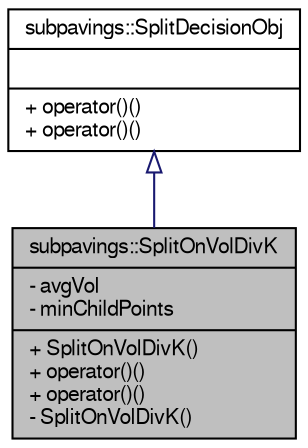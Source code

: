 digraph G
{
  edge [fontname="FreeSans",fontsize="10",labelfontname="FreeSans",labelfontsize="10"];
  node [fontname="FreeSans",fontsize="10",shape=record];
  Node1 [label="{subpavings::SplitOnVolDivK\n|- avgVol\l- minChildPoints\l|+ SplitOnVolDivK()\l+ operator()()\l+ operator()()\l- SplitOnVolDivK()\l}",height=0.2,width=0.4,color="black", fillcolor="grey75", style="filled" fontcolor="black"];
  Node2 -> Node1 [dir="back",color="midnightblue",fontsize="10",style="solid",arrowtail="onormal"];
  Node2 [label="{subpavings::SplitDecisionObj\n||+ operator()()\l+ operator()()\l}",height=0.2,width=0.4,color="black", fillcolor="white", style="filled",URL="$classsubpavings_1_1SplitDecisionObj.shtml",tooltip="A Virtual class providing decisions on whether to split spsnodes."];
}
